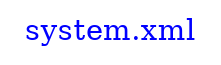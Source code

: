 digraph n0 {
fontcolor="blue"
remincross="true"
label="system.xml"
subgraph cluster {
label="model"
}
}
